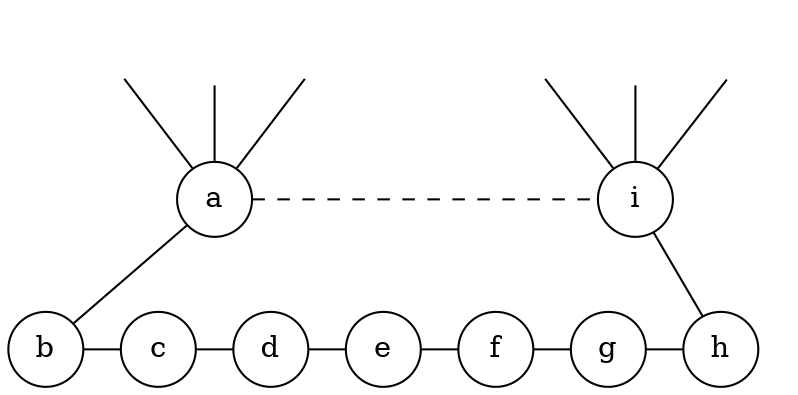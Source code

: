 graph prunepath {
node [shape=circle];
{rank=same; a i; }
{rank=same; b c d e f g h ; }

{ node [shape=circle style=invis]
 u v w x y z a b c d 
}

a -- b;
b -- c;
c -- d;
d -- e;
e -- f;
f -- g;
g -- h;
h -- i;
x -- a;
y -- a;
z -- a;
u -- i;
v -- i;
w -- i;
a -- i[style=dashed];
}
